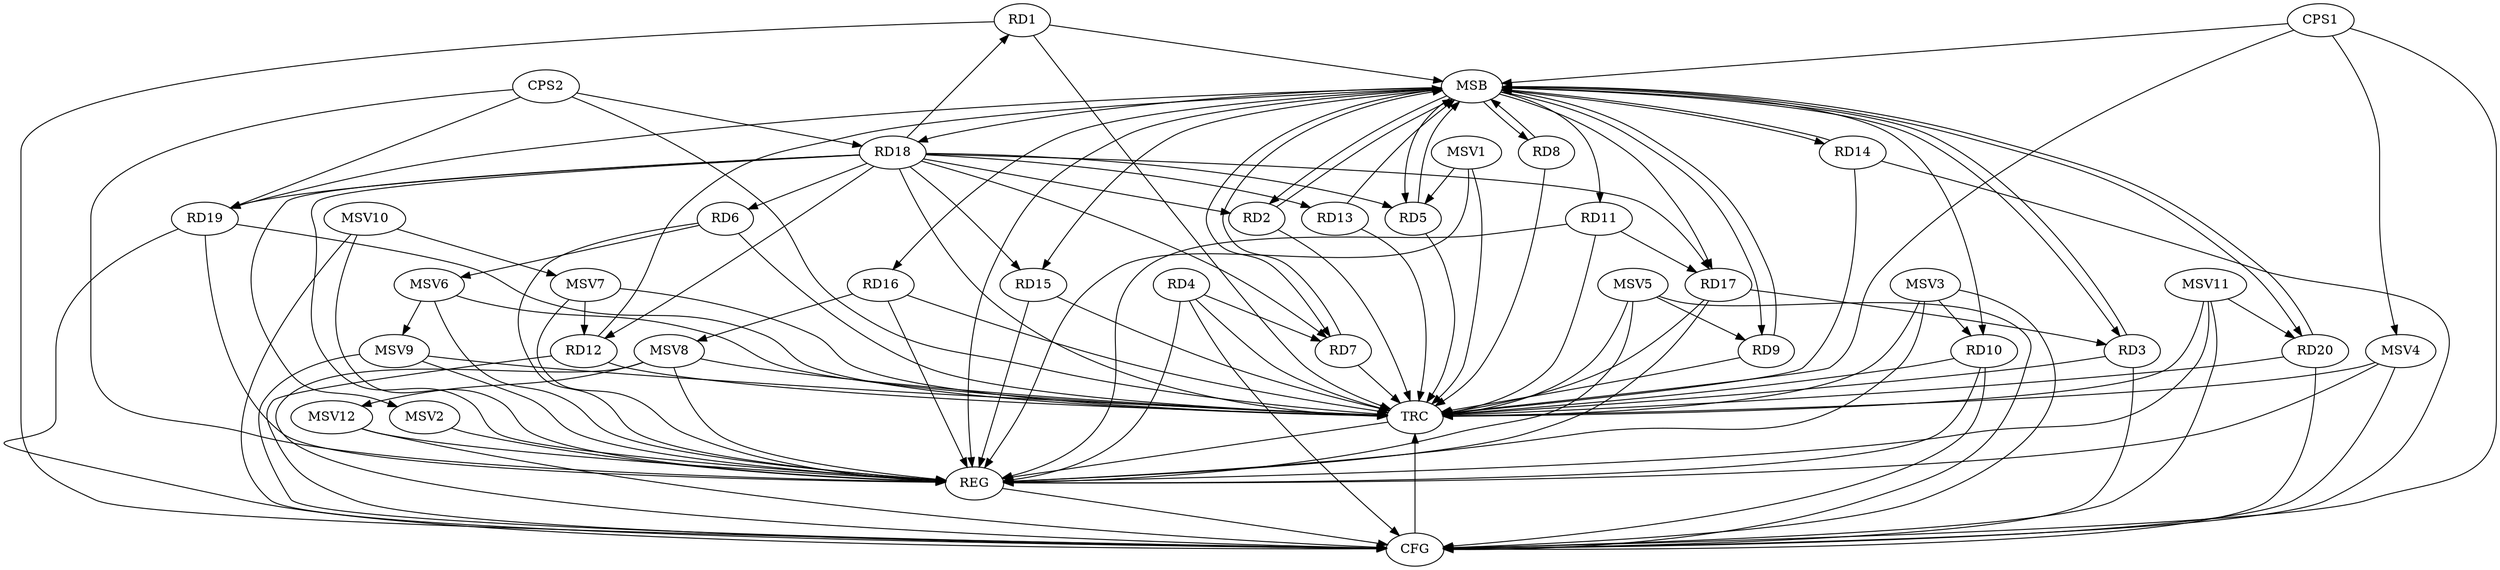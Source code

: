 strict digraph G {
  RD1 [ label="RD1" ];
  RD2 [ label="RD2" ];
  RD3 [ label="RD3" ];
  RD4 [ label="RD4" ];
  RD5 [ label="RD5" ];
  RD6 [ label="RD6" ];
  RD7 [ label="RD7" ];
  RD8 [ label="RD8" ];
  RD9 [ label="RD9" ];
  RD10 [ label="RD10" ];
  RD11 [ label="RD11" ];
  RD12 [ label="RD12" ];
  RD13 [ label="RD13" ];
  RD14 [ label="RD14" ];
  RD15 [ label="RD15" ];
  RD16 [ label="RD16" ];
  RD17 [ label="RD17" ];
  RD18 [ label="RD18" ];
  RD19 [ label="RD19" ];
  RD20 [ label="RD20" ];
  CPS1 [ label="CPS1" ];
  CPS2 [ label="CPS2" ];
  REG [ label="REG" ];
  MSB [ label="MSB" ];
  CFG [ label="CFG" ];
  TRC [ label="TRC" ];
  MSV1 [ label="MSV1" ];
  MSV2 [ label="MSV2" ];
  MSV3 [ label="MSV3" ];
  MSV4 [ label="MSV4" ];
  MSV5 [ label="MSV5" ];
  MSV6 [ label="MSV6" ];
  MSV7 [ label="MSV7" ];
  MSV8 [ label="MSV8" ];
  MSV9 [ label="MSV9" ];
  MSV10 [ label="MSV10" ];
  MSV11 [ label="MSV11" ];
  MSV12 [ label="MSV12" ];
  RD18 -> RD2;
  RD17 -> RD3;
  RD4 -> RD7;
  RD18 -> RD5;
  RD18 -> RD7;
  RD11 -> RD17;
  CPS2 -> RD19;
  CPS2 -> RD18;
  RD4 -> REG;
  RD6 -> REG;
  RD10 -> REG;
  RD11 -> REG;
  RD15 -> REG;
  RD16 -> REG;
  RD17 -> REG;
  RD18 -> REG;
  RD19 -> REG;
  CPS2 -> REG;
  RD1 -> MSB;
  MSB -> RD9;
  MSB -> RD11;
  MSB -> RD14;
  MSB -> REG;
  RD2 -> MSB;
  MSB -> RD10;
  MSB -> RD15;
  MSB -> RD16;
  MSB -> RD20;
  RD3 -> MSB;
  MSB -> RD8;
  RD5 -> MSB;
  MSB -> RD2;
  MSB -> RD18;
  RD7 -> MSB;
  RD8 -> MSB;
  RD9 -> MSB;
  RD12 -> MSB;
  MSB -> RD5;
  RD13 -> MSB;
  MSB -> RD19;
  RD14 -> MSB;
  MSB -> RD3;
  MSB -> RD17;
  RD20 -> MSB;
  CPS1 -> MSB;
  MSB -> RD7;
  RD20 -> CFG;
  RD1 -> CFG;
  RD3 -> CFG;
  RD10 -> CFG;
  CPS1 -> CFG;
  RD19 -> CFG;
  RD12 -> CFG;
  RD14 -> CFG;
  RD4 -> CFG;
  REG -> CFG;
  RD1 -> TRC;
  RD2 -> TRC;
  RD3 -> TRC;
  RD4 -> TRC;
  RD5 -> TRC;
  RD6 -> TRC;
  RD7 -> TRC;
  RD8 -> TRC;
  RD9 -> TRC;
  RD10 -> TRC;
  RD11 -> TRC;
  RD12 -> TRC;
  RD13 -> TRC;
  RD14 -> TRC;
  RD15 -> TRC;
  RD16 -> TRC;
  RD17 -> TRC;
  RD18 -> TRC;
  RD19 -> TRC;
  RD20 -> TRC;
  CPS1 -> TRC;
  CPS2 -> TRC;
  CFG -> TRC;
  TRC -> REG;
  RD18 -> RD19;
  RD18 -> RD6;
  RD18 -> RD17;
  RD18 -> RD1;
  RD18 -> RD15;
  RD18 -> RD13;
  RD18 -> RD12;
  MSV1 -> RD5;
  MSV1 -> REG;
  MSV1 -> TRC;
  RD18 -> MSV2;
  MSV2 -> REG;
  MSV3 -> RD10;
  MSV3 -> REG;
  MSV3 -> TRC;
  MSV3 -> CFG;
  CPS1 -> MSV4;
  MSV4 -> REG;
  MSV4 -> TRC;
  MSV4 -> CFG;
  MSV5 -> RD9;
  MSV5 -> REG;
  MSV5 -> TRC;
  MSV5 -> CFG;
  RD6 -> MSV6;
  MSV6 -> REG;
  MSV6 -> TRC;
  MSV7 -> RD12;
  MSV7 -> REG;
  MSV7 -> TRC;
  RD16 -> MSV8;
  MSV8 -> REG;
  MSV8 -> TRC;
  MSV8 -> CFG;
  MSV6 -> MSV9;
  MSV9 -> REG;
  MSV9 -> TRC;
  MSV9 -> CFG;
  MSV10 -> MSV7;
  MSV10 -> REG;
  MSV10 -> CFG;
  MSV11 -> RD20;
  MSV11 -> REG;
  MSV11 -> TRC;
  MSV11 -> CFG;
  MSV8 -> MSV12;
  MSV12 -> REG;
  MSV12 -> CFG;
}
